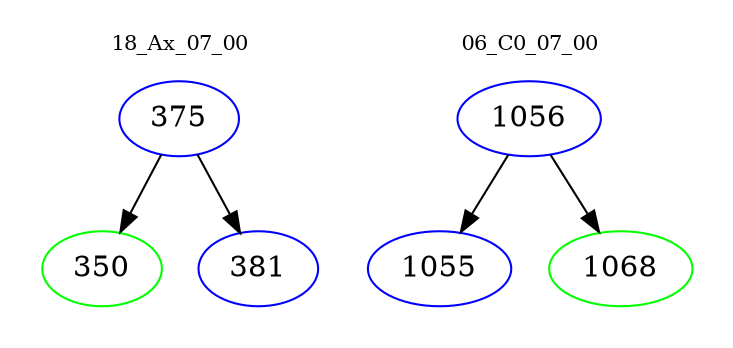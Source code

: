 digraph{
subgraph cluster_0 {
color = white
label = "18_Ax_07_00";
fontsize=10;
T0_375 [label="375", color="blue"]
T0_375 -> T0_350 [color="black"]
T0_350 [label="350", color="green"]
T0_375 -> T0_381 [color="black"]
T0_381 [label="381", color="blue"]
}
subgraph cluster_1 {
color = white
label = "06_C0_07_00";
fontsize=10;
T1_1056 [label="1056", color="blue"]
T1_1056 -> T1_1055 [color="black"]
T1_1055 [label="1055", color="blue"]
T1_1056 -> T1_1068 [color="black"]
T1_1068 [label="1068", color="green"]
}
}
